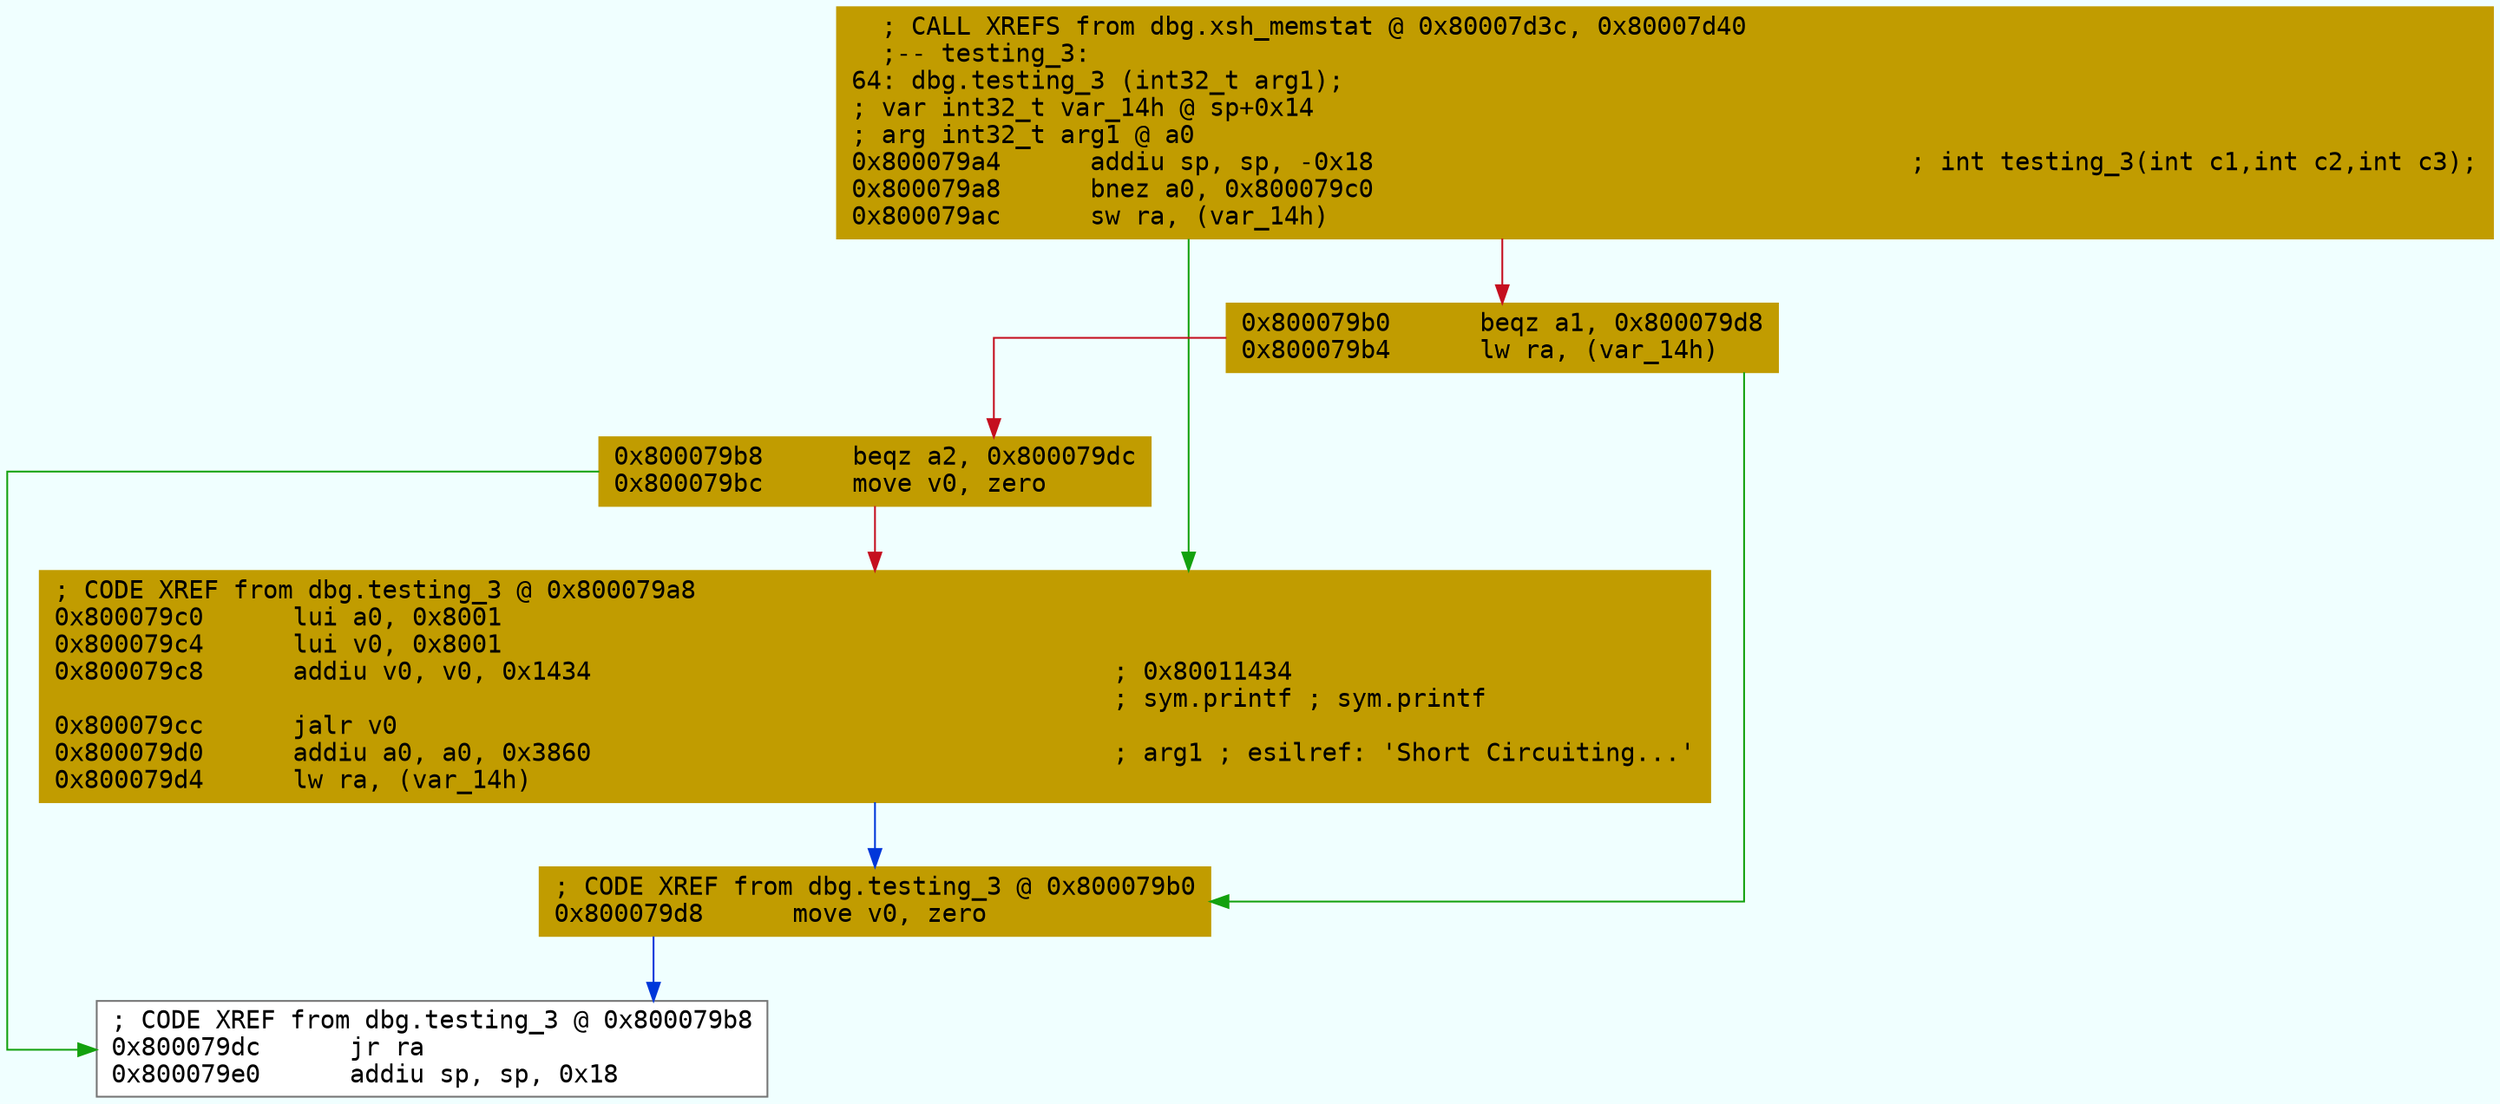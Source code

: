 digraph code {
	graph [bgcolor=azure fontsize=8 fontname="Courier" splines="ortho"];
	node [fillcolor=gray style=filled shape=box];
	edge [arrowhead="normal"];
	"0x800079a4" [URL="dbg.testing_3/0x800079a4", fillcolor="#c19c00",color="#c19c00", fontname="Courier",label="  ; CALL XREFS from dbg.xsh_memstat @ 0x80007d3c, 0x80007d40\l  ;-- testing_3:\l64: dbg.testing_3 (int32_t arg1);\l; var int32_t var_14h @ sp+0x14\l; arg int32_t arg1 @ a0\l0x800079a4      addiu sp, sp, -0x18                                    ; int testing_3(int c1,int c2,int c3);\l0x800079a8      bnez a0, 0x800079c0\l0x800079ac      sw ra, (var_14h)\l"]
	"0x800079b0" [URL="dbg.testing_3/0x800079b0", fillcolor="#c19c00",color="#c19c00", fontname="Courier",label="0x800079b0      beqz a1, 0x800079d8\l0x800079b4      lw ra, (var_14h)\l"]
	"0x800079b8" [URL="dbg.testing_3/0x800079b8", fillcolor="#c19c00",color="#c19c00", fontname="Courier",label="0x800079b8      beqz a2, 0x800079dc\l0x800079bc      move v0, zero\l"]
	"0x800079c0" [URL="dbg.testing_3/0x800079c0", fillcolor="#c19c00",color="#c19c00", fontname="Courier",label="; CODE XREF from dbg.testing_3 @ 0x800079a8\l0x800079c0      lui a0, 0x8001\l0x800079c4      lui v0, 0x8001\l0x800079c8      addiu v0, v0, 0x1434                                   ; 0x80011434\l                                                                       ; sym.printf ; sym.printf\l0x800079cc      jalr v0\l0x800079d0      addiu a0, a0, 0x3860                                   ; arg1 ; esilref: 'Short Circuiting...'\l0x800079d4      lw ra, (var_14h)\l"]
	"0x800079d8" [URL="dbg.testing_3/0x800079d8", fillcolor="#c19c00",color="#c19c00", fontname="Courier",label="; CODE XREF from dbg.testing_3 @ 0x800079b0\l0x800079d8      move v0, zero\l"]
	"0x800079dc" [URL="dbg.testing_3/0x800079dc", fillcolor="white",color="#767676", fontname="Courier",label="; CODE XREF from dbg.testing_3 @ 0x800079b8\l0x800079dc      jr ra\l0x800079e0      addiu sp, sp, 0x18\l"]
        "0x800079a4" -> "0x800079c0" [color="#13a10e"];
        "0x800079a4" -> "0x800079b0" [color="#c50f1f"];
        "0x800079b0" -> "0x800079d8" [color="#13a10e"];
        "0x800079b0" -> "0x800079b8" [color="#c50f1f"];
        "0x800079b8" -> "0x800079dc" [color="#13a10e"];
        "0x800079b8" -> "0x800079c0" [color="#c50f1f"];
        "0x800079c0" -> "0x800079d8" [color="#0037da"];
        "0x800079d8" -> "0x800079dc" [color="#0037da"];
}
